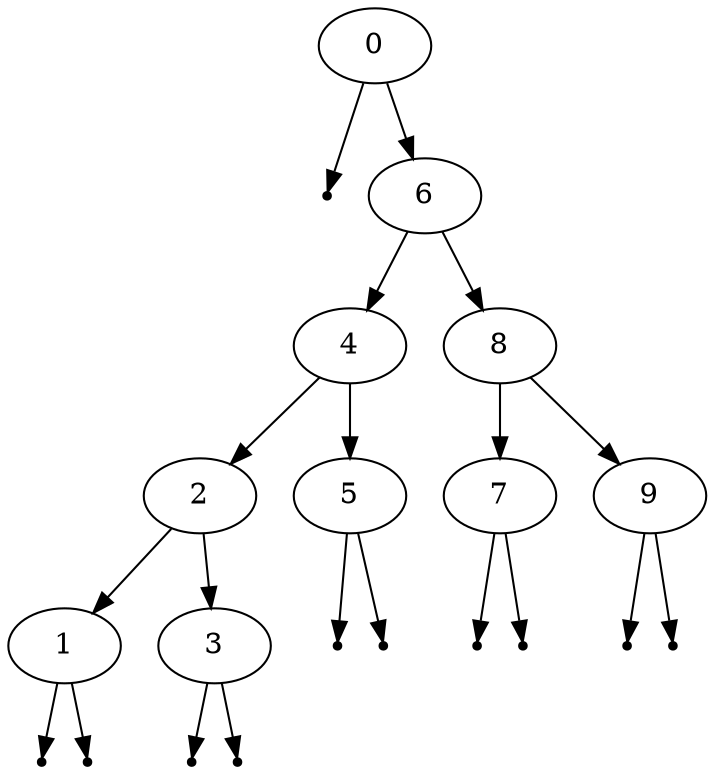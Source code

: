 digraph BST {
  0 -> null_0_left
  0 -> 6
  null_0_left [shape=point]
  6 -> 4
  6 -> 8
  4 -> 2
  4 -> 5
  2 -> 1
  2 -> 3
  1 -> null_1_left
  1 -> null_1_right
  null_1_left [shape=point]
  null_1_right [shape=point]
  3 -> null_3_left
  3 -> null_3_right
  null_3_left [shape=point]
  null_3_right [shape=point]
  5 -> null_5_left
  5 -> null_5_right
  null_5_left [shape=point]
  null_5_right [shape=point]
  8 -> 7
  8 -> 9
  7 -> null_7_left
  7 -> null_7_right
  null_7_left [shape=point]
  null_7_right [shape=point]
  9 -> null_9_left
  9 -> null_9_right
  null_9_left [shape=point]
  null_9_right [shape=point]
}
